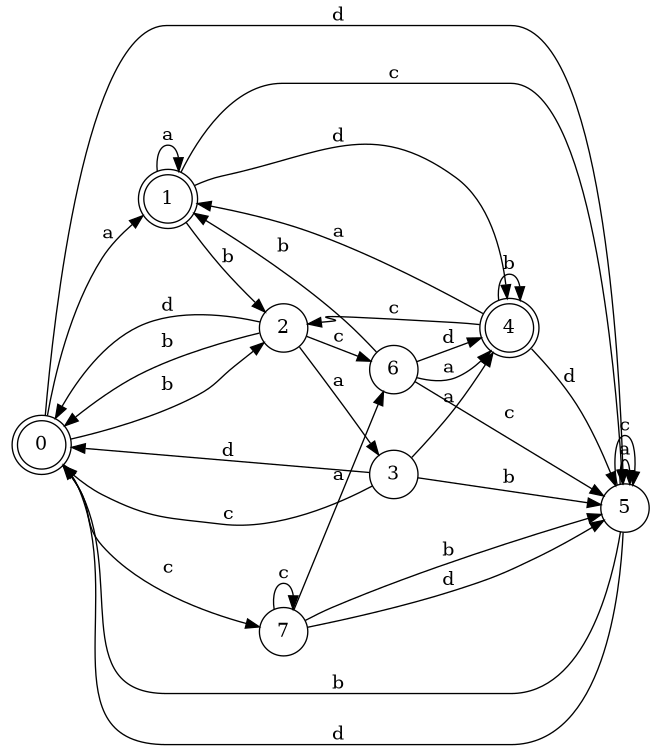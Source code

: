 digraph n7_2 {
__start0 [label="" shape="none"];

rankdir=LR;
size="8,5";

s0 [style="rounded,filled", color="black", fillcolor="white" shape="doublecircle", label="0"];
s1 [style="rounded,filled", color="black", fillcolor="white" shape="doublecircle", label="1"];
s2 [style="filled", color="black", fillcolor="white" shape="circle", label="2"];
s3 [style="filled", color="black", fillcolor="white" shape="circle", label="3"];
s4 [style="rounded,filled", color="black", fillcolor="white" shape="doublecircle", label="4"];
s5 [style="filled", color="black", fillcolor="white" shape="circle", label="5"];
s6 [style="filled", color="black", fillcolor="white" shape="circle", label="6"];
s7 [style="filled", color="black", fillcolor="white" shape="circle", label="7"];
s0 -> s1 [label="a"];
s0 -> s2 [label="b"];
s0 -> s7 [label="c"];
s0 -> s5 [label="d"];
s1 -> s1 [label="a"];
s1 -> s2 [label="b"];
s1 -> s5 [label="c"];
s1 -> s4 [label="d"];
s2 -> s3 [label="a"];
s2 -> s0 [label="b"];
s2 -> s6 [label="c"];
s2 -> s0 [label="d"];
s3 -> s4 [label="a"];
s3 -> s5 [label="b"];
s3 -> s0 [label="c"];
s3 -> s0 [label="d"];
s4 -> s1 [label="a"];
s4 -> s4 [label="b"];
s4 -> s2 [label="c"];
s4 -> s5 [label="d"];
s5 -> s5 [label="a"];
s5 -> s0 [label="b"];
s5 -> s5 [label="c"];
s5 -> s0 [label="d"];
s6 -> s4 [label="a"];
s6 -> s1 [label="b"];
s6 -> s5 [label="c"];
s6 -> s4 [label="d"];
s7 -> s6 [label="a"];
s7 -> s5 [label="b"];
s7 -> s7 [label="c"];
s7 -> s5 [label="d"];

}